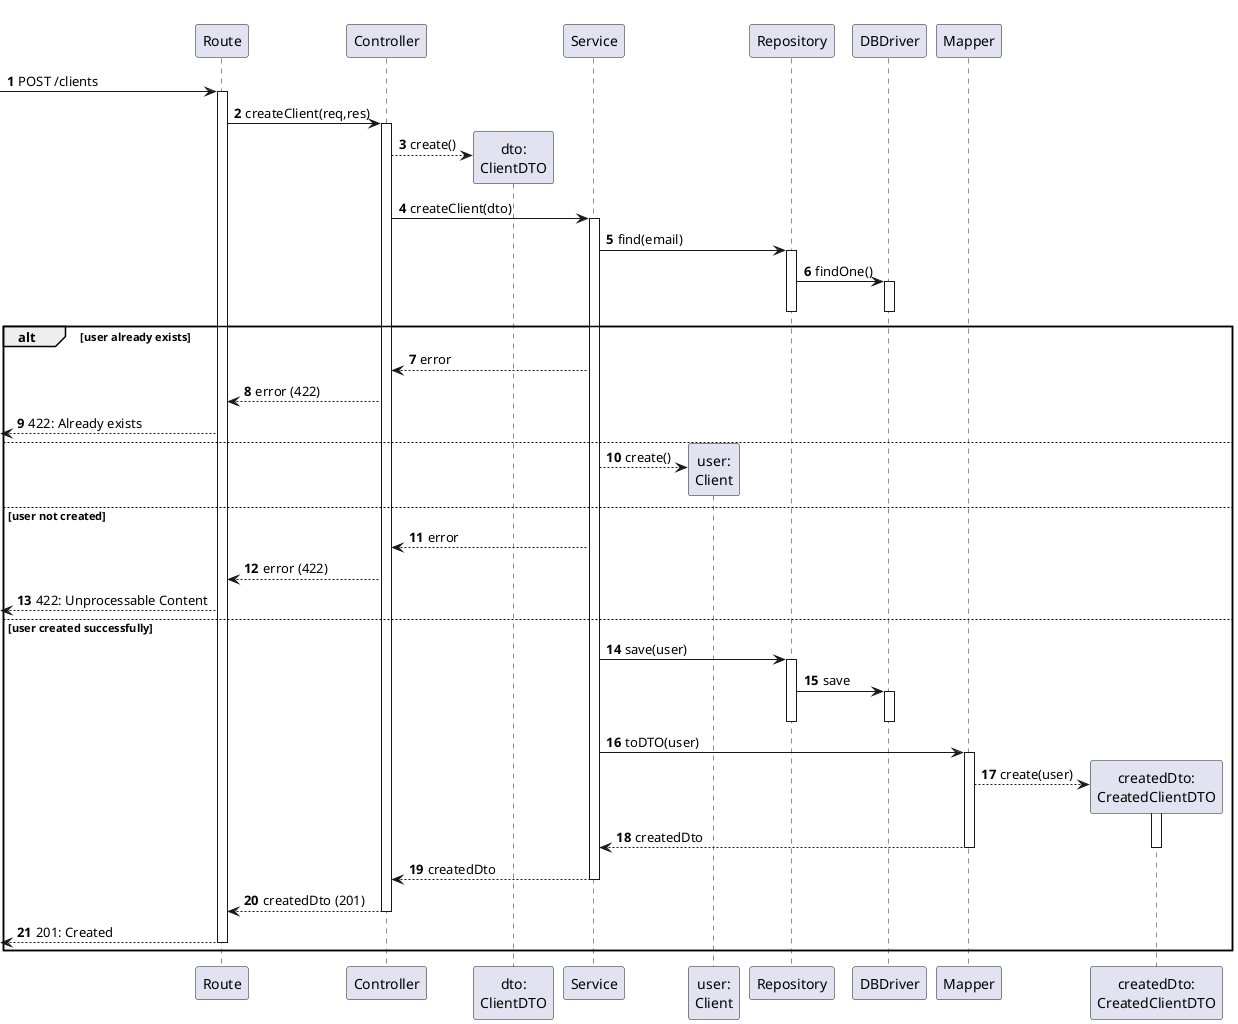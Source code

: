 @startuml
autonumber

participant "Route" as r
participant "Controller" as ctrl
participant "dto:\nClientDTO" as xdto
participant "Service" as svc
participant "user:\nClient" as b
participant "Repository" as repo
participant "DBDriver" as db


participant "Mapper" as map

participant "createdDto:\nCreatedClientDTO" as dto


[-> r : POST /clients
activate r
    r -> ctrl : createClient(req,res)

    activate ctrl
        ctrl --> xdto ** : create()
        ctrl -> svc : createClient(dto)
        activate svc
            svc -> repo: find(email)
            activate repo
                repo -> db : findOne()
                activate db
                deactivate db
            deactivate repo

            alt user already exists
                svc --> ctrl : error
                ctrl --> r : error (422)
                [<-- r : 422: Already exists

            else
            svc --> b ** : create()

            else user not created
                svc --> ctrl : error
                ctrl --> r : error (422)
                [<-- r : 422: Unprocessable Content
            else user created successfully




                svc -> repo : save(user)
                activate repo
                    repo -> db : save
                    activate db
                    deactivate db
                deactivate repo

                svc -> map : toDTO(user)
                activate map
                    map --> dto **: create(user)
                    activate dto
                        map --> svc : createdDto
                    deactivate dto
                deactivate map

                svc --> ctrl : createdDto
            deactivate svc

            ctrl --> r : createdDto (201)
        deactivate ctrl
    [<-- r : 201: Created
deactivate r
end

@enduml
